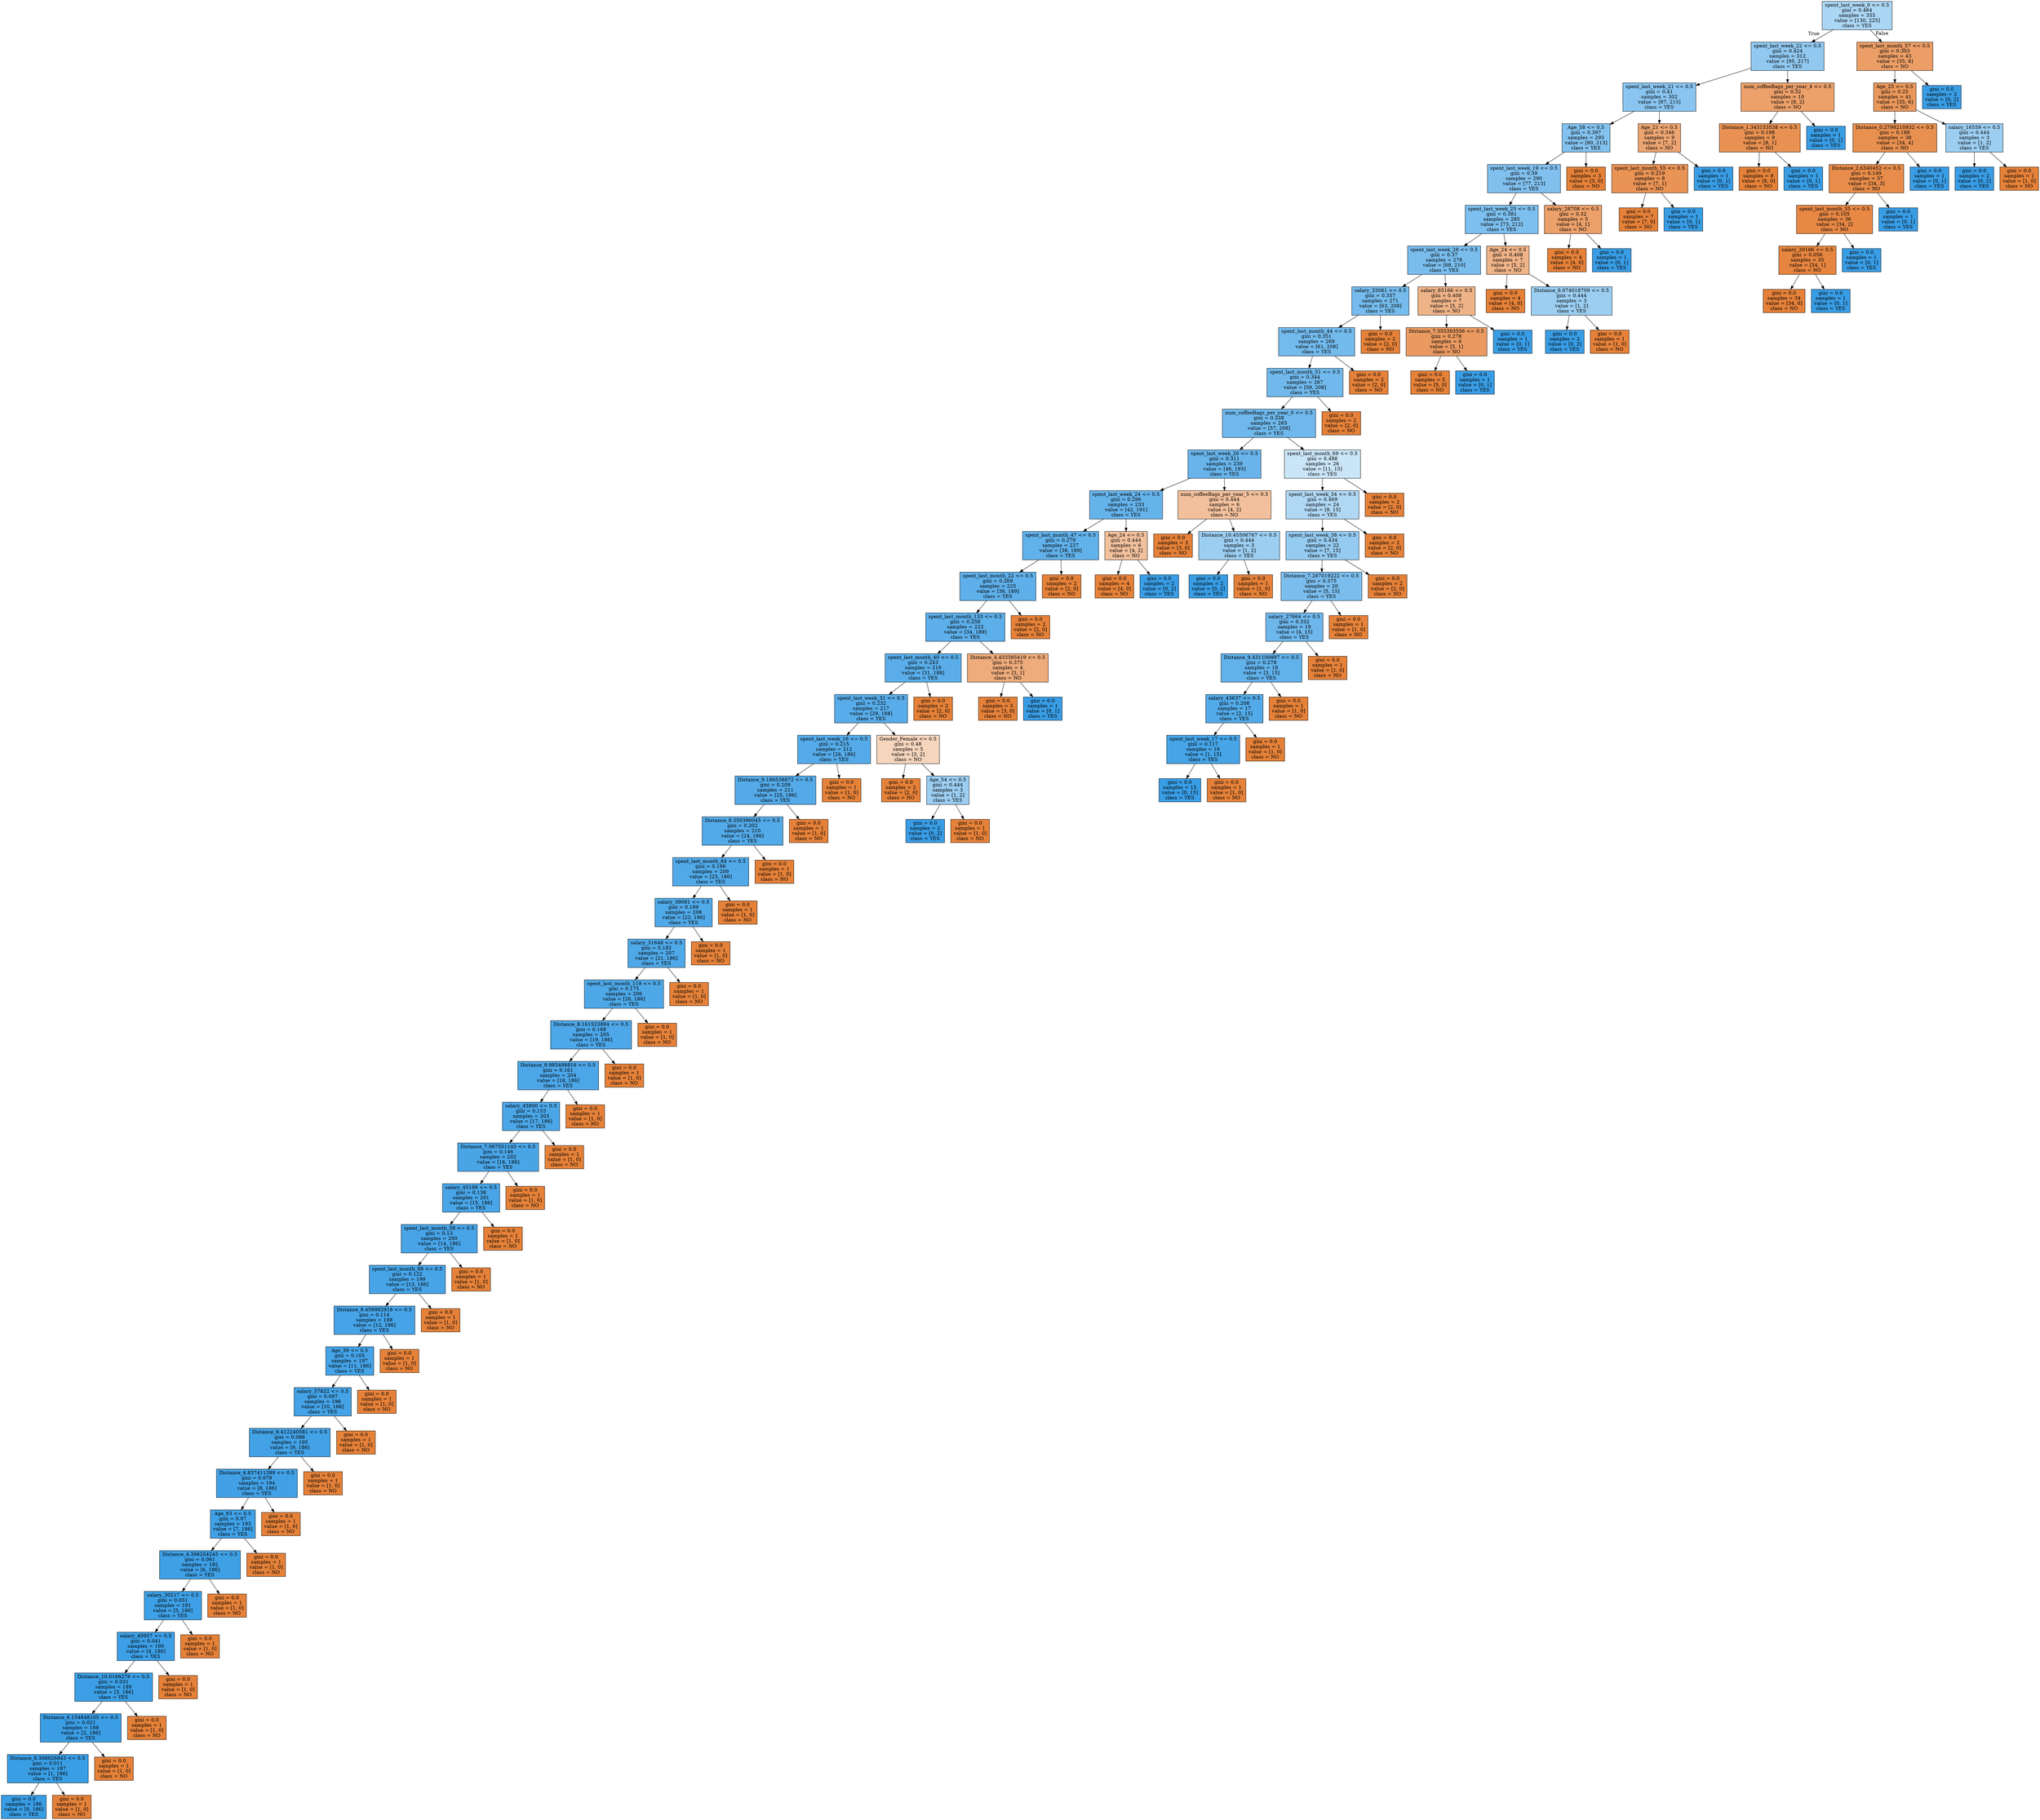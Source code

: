 digraph Tree {
node [shape=box, style="filled", color="black"] ;
0 [label="spent_last_week_0 <= 0.5\ngini = 0.464\nsamples = 355\nvalue = [130, 225]\nclass = YES", fillcolor="#abd6f4"] ;
1 [label="spent_last_week_22 <= 0.5\ngini = 0.424\nsamples = 312\nvalue = [95, 217]\nclass = YES", fillcolor="#90c8f0"] ;
0 -> 1 [labeldistance=2.5, labelangle=45, headlabel="True"] ;
2 [label="spent_last_week_21 <= 0.5\ngini = 0.41\nsamples = 302\nvalue = [87, 215]\nclass = YES", fillcolor="#89c5f0"] ;
1 -> 2 ;
3 [label="Age_58 <= 0.5\ngini = 0.397\nsamples = 293\nvalue = [80, 213]\nclass = YES", fillcolor="#83c2ef"] ;
2 -> 3 ;
4 [label="spent_last_week_19 <= 0.5\ngini = 0.39\nsamples = 290\nvalue = [77, 213]\nclass = YES", fillcolor="#81c0ee"] ;
3 -> 4 ;
5 [label="spent_last_week_25 <= 0.5\ngini = 0.381\nsamples = 285\nvalue = [73, 212]\nclass = YES", fillcolor="#7dbfee"] ;
4 -> 5 ;
6 [label="spent_last_week_28 <= 0.5\ngini = 0.37\nsamples = 278\nvalue = [68, 210]\nclass = YES", fillcolor="#79bded"] ;
5 -> 6 ;
7 [label="salary_33081 <= 0.5\ngini = 0.357\nsamples = 271\nvalue = [63, 208]\nclass = YES", fillcolor="#75bbed"] ;
6 -> 7 ;
8 [label="spent_last_month_44 <= 0.5\ngini = 0.351\nsamples = 269\nvalue = [61, 208]\nclass = YES", fillcolor="#73baed"] ;
7 -> 8 ;
9 [label="spent_last_month_51 <= 0.5\ngini = 0.344\nsamples = 267\nvalue = [59, 208]\nclass = YES", fillcolor="#71b9ec"] ;
8 -> 9 ;
10 [label="num_coffeeBags_per_year_0 <= 0.5\ngini = 0.338\nsamples = 265\nvalue = [57, 208]\nclass = YES", fillcolor="#6fb8ec"] ;
9 -> 10 ;
11 [label="spent_last_week_20 <= 0.5\ngini = 0.311\nsamples = 239\nvalue = [46, 193]\nclass = YES", fillcolor="#68b4eb"] ;
10 -> 11 ;
12 [label="spent_last_week_24 <= 0.5\ngini = 0.296\nsamples = 233\nvalue = [42, 191]\nclass = YES", fillcolor="#65b3eb"] ;
11 -> 12 ;
13 [label="spent_last_month_47 <= 0.5\ngini = 0.279\nsamples = 227\nvalue = [38, 189]\nclass = YES", fillcolor="#61b1ea"] ;
12 -> 13 ;
14 [label="spent_last_month_22 <= 0.5\ngini = 0.269\nsamples = 225\nvalue = [36, 189]\nclass = YES", fillcolor="#5fb0ea"] ;
13 -> 14 ;
15 [label="spent_last_month_133 <= 0.5\ngini = 0.258\nsamples = 223\nvalue = [34, 189]\nclass = YES", fillcolor="#5dafea"] ;
14 -> 15 ;
16 [label="spent_last_month_40 <= 0.5\ngini = 0.243\nsamples = 219\nvalue = [31, 188]\nclass = YES", fillcolor="#5aade9"] ;
15 -> 16 ;
17 [label="spent_last_week_31 <= 0.5\ngini = 0.232\nsamples = 217\nvalue = [29, 188]\nclass = YES", fillcolor="#58ace9"] ;
16 -> 17 ;
18 [label="spent_last_week_16 <= 0.5\ngini = 0.215\nsamples = 212\nvalue = [26, 186]\nclass = YES", fillcolor="#55abe9"] ;
17 -> 18 ;
19 [label="Distance_9.186538872 <= 0.5\ngini = 0.209\nsamples = 211\nvalue = [25, 186]\nclass = YES", fillcolor="#54aae8"] ;
18 -> 19 ;
20 [label="Distance_8.350390045 <= 0.5\ngini = 0.202\nsamples = 210\nvalue = [24, 186]\nclass = YES", fillcolor="#53aae8"] ;
19 -> 20 ;
21 [label="spent_last_month_84 <= 0.5\ngini = 0.196\nsamples = 209\nvalue = [23, 186]\nclass = YES", fillcolor="#51a9e8"] ;
20 -> 21 ;
22 [label="salary_39081 <= 0.5\ngini = 0.189\nsamples = 208\nvalue = [22, 186]\nclass = YES", fillcolor="#50a9e8"] ;
21 -> 22 ;
23 [label="salary_31648 <= 0.5\ngini = 0.182\nsamples = 207\nvalue = [21, 186]\nclass = YES", fillcolor="#4fa8e8"] ;
22 -> 23 ;
24 [label="spent_last_month_119 <= 0.5\ngini = 0.175\nsamples = 206\nvalue = [20, 186]\nclass = YES", fillcolor="#4ea8e8"] ;
23 -> 24 ;
25 [label="Distance_8.161523894 <= 0.5\ngini = 0.168\nsamples = 205\nvalue = [19, 186]\nclass = YES", fillcolor="#4da7e8"] ;
24 -> 25 ;
26 [label="Distance_9.985498816 <= 0.5\ngini = 0.161\nsamples = 204\nvalue = [18, 186]\nclass = YES", fillcolor="#4ca6e8"] ;
25 -> 26 ;
27 [label="salary_45800 <= 0.5\ngini = 0.153\nsamples = 203\nvalue = [17, 186]\nclass = YES", fillcolor="#4ba6e7"] ;
26 -> 27 ;
28 [label="Distance_7.067551145 <= 0.5\ngini = 0.146\nsamples = 202\nvalue = [16, 186]\nclass = YES", fillcolor="#4aa5e7"] ;
27 -> 28 ;
29 [label="salary_45198 <= 0.5\ngini = 0.138\nsamples = 201\nvalue = [15, 186]\nclass = YES", fillcolor="#49a5e7"] ;
28 -> 29 ;
30 [label="spent_last_month_58 <= 0.5\ngini = 0.13\nsamples = 200\nvalue = [14, 186]\nclass = YES", fillcolor="#48a4e7"] ;
29 -> 30 ;
31 [label="spent_last_month_98 <= 0.5\ngini = 0.122\nsamples = 199\nvalue = [13, 186]\nclass = YES", fillcolor="#47a4e7"] ;
30 -> 31 ;
32 [label="Distance_9.459982918 <= 0.5\ngini = 0.114\nsamples = 198\nvalue = [12, 186]\nclass = YES", fillcolor="#46a3e7"] ;
31 -> 32 ;
33 [label="Age_39 <= 0.5\ngini = 0.105\nsamples = 197\nvalue = [11, 186]\nclass = YES", fillcolor="#45a3e7"] ;
32 -> 33 ;
34 [label="salary_57822 <= 0.5\ngini = 0.097\nsamples = 196\nvalue = [10, 186]\nclass = YES", fillcolor="#44a2e6"] ;
33 -> 34 ;
35 [label="Distance_9.412240581 <= 0.5\ngini = 0.088\nsamples = 195\nvalue = [9, 186]\nclass = YES", fillcolor="#43a2e6"] ;
34 -> 35 ;
36 [label="Distance_4.837411399 <= 0.5\ngini = 0.079\nsamples = 194\nvalue = [8, 186]\nclass = YES", fillcolor="#42a1e6"] ;
35 -> 36 ;
37 [label="Age_63 <= 0.5\ngini = 0.07\nsamples = 193\nvalue = [7, 186]\nclass = YES", fillcolor="#40a1e6"] ;
36 -> 37 ;
38 [label="Distance_4.396254245 <= 0.5\ngini = 0.061\nsamples = 192\nvalue = [6, 186]\nclass = YES", fillcolor="#3fa0e6"] ;
37 -> 38 ;
39 [label="salary_30217 <= 0.5\ngini = 0.051\nsamples = 191\nvalue = [5, 186]\nclass = YES", fillcolor="#3ea0e6"] ;
38 -> 39 ;
40 [label="salary_40957 <= 0.5\ngini = 0.041\nsamples = 190\nvalue = [4, 186]\nclass = YES", fillcolor="#3d9fe6"] ;
39 -> 40 ;
41 [label="Distance_10.0166276 <= 0.5\ngini = 0.031\nsamples = 189\nvalue = [3, 186]\nclass = YES", fillcolor="#3c9fe5"] ;
40 -> 41 ;
42 [label="Distance_6.154848105 <= 0.5\ngini = 0.021\nsamples = 188\nvalue = [2, 186]\nclass = YES", fillcolor="#3b9ee5"] ;
41 -> 42 ;
43 [label="Distance_8.308926843 <= 0.5\ngini = 0.011\nsamples = 187\nvalue = [1, 186]\nclass = YES", fillcolor="#3a9ee5"] ;
42 -> 43 ;
44 [label="gini = 0.0\nsamples = 186\nvalue = [0, 186]\nclass = YES", fillcolor="#399de5"] ;
43 -> 44 ;
45 [label="gini = 0.0\nsamples = 1\nvalue = [1, 0]\nclass = NO", fillcolor="#e58139"] ;
43 -> 45 ;
46 [label="gini = 0.0\nsamples = 1\nvalue = [1, 0]\nclass = NO", fillcolor="#e58139"] ;
42 -> 46 ;
47 [label="gini = 0.0\nsamples = 1\nvalue = [1, 0]\nclass = NO", fillcolor="#e58139"] ;
41 -> 47 ;
48 [label="gini = 0.0\nsamples = 1\nvalue = [1, 0]\nclass = NO", fillcolor="#e58139"] ;
40 -> 48 ;
49 [label="gini = 0.0\nsamples = 1\nvalue = [1, 0]\nclass = NO", fillcolor="#e58139"] ;
39 -> 49 ;
50 [label="gini = 0.0\nsamples = 1\nvalue = [1, 0]\nclass = NO", fillcolor="#e58139"] ;
38 -> 50 ;
51 [label="gini = 0.0\nsamples = 1\nvalue = [1, 0]\nclass = NO", fillcolor="#e58139"] ;
37 -> 51 ;
52 [label="gini = 0.0\nsamples = 1\nvalue = [1, 0]\nclass = NO", fillcolor="#e58139"] ;
36 -> 52 ;
53 [label="gini = 0.0\nsamples = 1\nvalue = [1, 0]\nclass = NO", fillcolor="#e58139"] ;
35 -> 53 ;
54 [label="gini = 0.0\nsamples = 1\nvalue = [1, 0]\nclass = NO", fillcolor="#e58139"] ;
34 -> 54 ;
55 [label="gini = 0.0\nsamples = 1\nvalue = [1, 0]\nclass = NO", fillcolor="#e58139"] ;
33 -> 55 ;
56 [label="gini = 0.0\nsamples = 1\nvalue = [1, 0]\nclass = NO", fillcolor="#e58139"] ;
32 -> 56 ;
57 [label="gini = 0.0\nsamples = 1\nvalue = [1, 0]\nclass = NO", fillcolor="#e58139"] ;
31 -> 57 ;
58 [label="gini = 0.0\nsamples = 1\nvalue = [1, 0]\nclass = NO", fillcolor="#e58139"] ;
30 -> 58 ;
59 [label="gini = 0.0\nsamples = 1\nvalue = [1, 0]\nclass = NO", fillcolor="#e58139"] ;
29 -> 59 ;
60 [label="gini = 0.0\nsamples = 1\nvalue = [1, 0]\nclass = NO", fillcolor="#e58139"] ;
28 -> 60 ;
61 [label="gini = 0.0\nsamples = 1\nvalue = [1, 0]\nclass = NO", fillcolor="#e58139"] ;
27 -> 61 ;
62 [label="gini = 0.0\nsamples = 1\nvalue = [1, 0]\nclass = NO", fillcolor="#e58139"] ;
26 -> 62 ;
63 [label="gini = 0.0\nsamples = 1\nvalue = [1, 0]\nclass = NO", fillcolor="#e58139"] ;
25 -> 63 ;
64 [label="gini = 0.0\nsamples = 1\nvalue = [1, 0]\nclass = NO", fillcolor="#e58139"] ;
24 -> 64 ;
65 [label="gini = 0.0\nsamples = 1\nvalue = [1, 0]\nclass = NO", fillcolor="#e58139"] ;
23 -> 65 ;
66 [label="gini = 0.0\nsamples = 1\nvalue = [1, 0]\nclass = NO", fillcolor="#e58139"] ;
22 -> 66 ;
67 [label="gini = 0.0\nsamples = 1\nvalue = [1, 0]\nclass = NO", fillcolor="#e58139"] ;
21 -> 67 ;
68 [label="gini = 0.0\nsamples = 1\nvalue = [1, 0]\nclass = NO", fillcolor="#e58139"] ;
20 -> 68 ;
69 [label="gini = 0.0\nsamples = 1\nvalue = [1, 0]\nclass = NO", fillcolor="#e58139"] ;
19 -> 69 ;
70 [label="gini = 0.0\nsamples = 1\nvalue = [1, 0]\nclass = NO", fillcolor="#e58139"] ;
18 -> 70 ;
71 [label="Gender_Female <= 0.5\ngini = 0.48\nsamples = 5\nvalue = [3, 2]\nclass = NO", fillcolor="#f6d5bd"] ;
17 -> 71 ;
72 [label="gini = 0.0\nsamples = 2\nvalue = [2, 0]\nclass = NO", fillcolor="#e58139"] ;
71 -> 72 ;
73 [label="Age_54 <= 0.5\ngini = 0.444\nsamples = 3\nvalue = [1, 2]\nclass = YES", fillcolor="#9ccef2"] ;
71 -> 73 ;
74 [label="gini = 0.0\nsamples = 2\nvalue = [0, 2]\nclass = YES", fillcolor="#399de5"] ;
73 -> 74 ;
75 [label="gini = 0.0\nsamples = 1\nvalue = [1, 0]\nclass = NO", fillcolor="#e58139"] ;
73 -> 75 ;
76 [label="gini = 0.0\nsamples = 2\nvalue = [2, 0]\nclass = NO", fillcolor="#e58139"] ;
16 -> 76 ;
77 [label="Distance_4.433385419 <= 0.5\ngini = 0.375\nsamples = 4\nvalue = [3, 1]\nclass = NO", fillcolor="#eeab7b"] ;
15 -> 77 ;
78 [label="gini = 0.0\nsamples = 3\nvalue = [3, 0]\nclass = NO", fillcolor="#e58139"] ;
77 -> 78 ;
79 [label="gini = 0.0\nsamples = 1\nvalue = [0, 1]\nclass = YES", fillcolor="#399de5"] ;
77 -> 79 ;
80 [label="gini = 0.0\nsamples = 2\nvalue = [2, 0]\nclass = NO", fillcolor="#e58139"] ;
14 -> 80 ;
81 [label="gini = 0.0\nsamples = 2\nvalue = [2, 0]\nclass = NO", fillcolor="#e58139"] ;
13 -> 81 ;
82 [label="Age_24 <= 0.5\ngini = 0.444\nsamples = 6\nvalue = [4, 2]\nclass = NO", fillcolor="#f2c09c"] ;
12 -> 82 ;
83 [label="gini = 0.0\nsamples = 4\nvalue = [4, 0]\nclass = NO", fillcolor="#e58139"] ;
82 -> 83 ;
84 [label="gini = 0.0\nsamples = 2\nvalue = [0, 2]\nclass = YES", fillcolor="#399de5"] ;
82 -> 84 ;
85 [label="num_coffeeBags_per_year_5 <= 0.5\ngini = 0.444\nsamples = 6\nvalue = [4, 2]\nclass = NO", fillcolor="#f2c09c"] ;
11 -> 85 ;
86 [label="gini = 0.0\nsamples = 3\nvalue = [3, 0]\nclass = NO", fillcolor="#e58139"] ;
85 -> 86 ;
87 [label="Distance_10.45506767 <= 0.5\ngini = 0.444\nsamples = 3\nvalue = [1, 2]\nclass = YES", fillcolor="#9ccef2"] ;
85 -> 87 ;
88 [label="gini = 0.0\nsamples = 2\nvalue = [0, 2]\nclass = YES", fillcolor="#399de5"] ;
87 -> 88 ;
89 [label="gini = 0.0\nsamples = 1\nvalue = [1, 0]\nclass = NO", fillcolor="#e58139"] ;
87 -> 89 ;
90 [label="spent_last_month_69 <= 0.5\ngini = 0.488\nsamples = 26\nvalue = [11, 15]\nclass = YES", fillcolor="#cae5f8"] ;
10 -> 90 ;
91 [label="spent_last_week_34 <= 0.5\ngini = 0.469\nsamples = 24\nvalue = [9, 15]\nclass = YES", fillcolor="#b0d8f5"] ;
90 -> 91 ;
92 [label="spent_last_week_38 <= 0.5\ngini = 0.434\nsamples = 22\nvalue = [7, 15]\nclass = YES", fillcolor="#95cbf1"] ;
91 -> 92 ;
93 [label="Distance_7.287019222 <= 0.5\ngini = 0.375\nsamples = 20\nvalue = [5, 15]\nclass = YES", fillcolor="#7bbeee"] ;
92 -> 93 ;
94 [label="salary_27664 <= 0.5\ngini = 0.332\nsamples = 19\nvalue = [4, 15]\nclass = YES", fillcolor="#6eb7ec"] ;
93 -> 94 ;
95 [label="Distance_9.431100897 <= 0.5\ngini = 0.278\nsamples = 18\nvalue = [3, 15]\nclass = YES", fillcolor="#61b1ea"] ;
94 -> 95 ;
96 [label="salary_43637 <= 0.5\ngini = 0.208\nsamples = 17\nvalue = [2, 15]\nclass = YES", fillcolor="#53aae8"] ;
95 -> 96 ;
97 [label="spent_last_week_17 <= 0.5\ngini = 0.117\nsamples = 16\nvalue = [1, 15]\nclass = YES", fillcolor="#46a4e7"] ;
96 -> 97 ;
98 [label="gini = 0.0\nsamples = 15\nvalue = [0, 15]\nclass = YES", fillcolor="#399de5"] ;
97 -> 98 ;
99 [label="gini = 0.0\nsamples = 1\nvalue = [1, 0]\nclass = NO", fillcolor="#e58139"] ;
97 -> 99 ;
100 [label="gini = 0.0\nsamples = 1\nvalue = [1, 0]\nclass = NO", fillcolor="#e58139"] ;
96 -> 100 ;
101 [label="gini = 0.0\nsamples = 1\nvalue = [1, 0]\nclass = NO", fillcolor="#e58139"] ;
95 -> 101 ;
102 [label="gini = 0.0\nsamples = 1\nvalue = [1, 0]\nclass = NO", fillcolor="#e58139"] ;
94 -> 102 ;
103 [label="gini = 0.0\nsamples = 1\nvalue = [1, 0]\nclass = NO", fillcolor="#e58139"] ;
93 -> 103 ;
104 [label="gini = 0.0\nsamples = 2\nvalue = [2, 0]\nclass = NO", fillcolor="#e58139"] ;
92 -> 104 ;
105 [label="gini = 0.0\nsamples = 2\nvalue = [2, 0]\nclass = NO", fillcolor="#e58139"] ;
91 -> 105 ;
106 [label="gini = 0.0\nsamples = 2\nvalue = [2, 0]\nclass = NO", fillcolor="#e58139"] ;
90 -> 106 ;
107 [label="gini = 0.0\nsamples = 2\nvalue = [2, 0]\nclass = NO", fillcolor="#e58139"] ;
9 -> 107 ;
108 [label="gini = 0.0\nsamples = 2\nvalue = [2, 0]\nclass = NO", fillcolor="#e58139"] ;
8 -> 108 ;
109 [label="gini = 0.0\nsamples = 2\nvalue = [2, 0]\nclass = NO", fillcolor="#e58139"] ;
7 -> 109 ;
110 [label="salary_65166 <= 0.5\ngini = 0.408\nsamples = 7\nvalue = [5, 2]\nclass = NO", fillcolor="#efb388"] ;
6 -> 110 ;
111 [label="Distance_7.355393556 <= 0.5\ngini = 0.278\nsamples = 6\nvalue = [5, 1]\nclass = NO", fillcolor="#ea9a61"] ;
110 -> 111 ;
112 [label="gini = 0.0\nsamples = 5\nvalue = [5, 0]\nclass = NO", fillcolor="#e58139"] ;
111 -> 112 ;
113 [label="gini = 0.0\nsamples = 1\nvalue = [0, 1]\nclass = YES", fillcolor="#399de5"] ;
111 -> 113 ;
114 [label="gini = 0.0\nsamples = 1\nvalue = [0, 1]\nclass = YES", fillcolor="#399de5"] ;
110 -> 114 ;
115 [label="Age_24 <= 0.5\ngini = 0.408\nsamples = 7\nvalue = [5, 2]\nclass = NO", fillcolor="#efb388"] ;
5 -> 115 ;
116 [label="gini = 0.0\nsamples = 4\nvalue = [4, 0]\nclass = NO", fillcolor="#e58139"] ;
115 -> 116 ;
117 [label="Distance_9.074018709 <= 0.5\ngini = 0.444\nsamples = 3\nvalue = [1, 2]\nclass = YES", fillcolor="#9ccef2"] ;
115 -> 117 ;
118 [label="gini = 0.0\nsamples = 2\nvalue = [0, 2]\nclass = YES", fillcolor="#399de5"] ;
117 -> 118 ;
119 [label="gini = 0.0\nsamples = 1\nvalue = [1, 0]\nclass = NO", fillcolor="#e58139"] ;
117 -> 119 ;
120 [label="salary_28708 <= 0.5\ngini = 0.32\nsamples = 5\nvalue = [4, 1]\nclass = NO", fillcolor="#eca06a"] ;
4 -> 120 ;
121 [label="gini = 0.0\nsamples = 4\nvalue = [4, 0]\nclass = NO", fillcolor="#e58139"] ;
120 -> 121 ;
122 [label="gini = 0.0\nsamples = 1\nvalue = [0, 1]\nclass = YES", fillcolor="#399de5"] ;
120 -> 122 ;
123 [label="gini = 0.0\nsamples = 3\nvalue = [3, 0]\nclass = NO", fillcolor="#e58139"] ;
3 -> 123 ;
124 [label="Age_21 <= 0.5\ngini = 0.346\nsamples = 9\nvalue = [7, 2]\nclass = NO", fillcolor="#eca572"] ;
2 -> 124 ;
125 [label="spent_last_month_55 <= 0.5\ngini = 0.219\nsamples = 8\nvalue = [7, 1]\nclass = NO", fillcolor="#e99355"] ;
124 -> 125 ;
126 [label="gini = 0.0\nsamples = 7\nvalue = [7, 0]\nclass = NO", fillcolor="#e58139"] ;
125 -> 126 ;
127 [label="gini = 0.0\nsamples = 1\nvalue = [0, 1]\nclass = YES", fillcolor="#399de5"] ;
125 -> 127 ;
128 [label="gini = 0.0\nsamples = 1\nvalue = [0, 1]\nclass = YES", fillcolor="#399de5"] ;
124 -> 128 ;
129 [label="num_coffeeBags_per_year_4 <= 0.5\ngini = 0.32\nsamples = 10\nvalue = [8, 2]\nclass = NO", fillcolor="#eca06a"] ;
1 -> 129 ;
130 [label="Distance_1.343153538 <= 0.5\ngini = 0.198\nsamples = 9\nvalue = [8, 1]\nclass = NO", fillcolor="#e89152"] ;
129 -> 130 ;
131 [label="gini = 0.0\nsamples = 8\nvalue = [8, 0]\nclass = NO", fillcolor="#e58139"] ;
130 -> 131 ;
132 [label="gini = 0.0\nsamples = 1\nvalue = [0, 1]\nclass = YES", fillcolor="#399de5"] ;
130 -> 132 ;
133 [label="gini = 0.0\nsamples = 1\nvalue = [0, 1]\nclass = YES", fillcolor="#399de5"] ;
129 -> 133 ;
134 [label="spent_last_month_57 <= 0.5\ngini = 0.303\nsamples = 43\nvalue = [35, 8]\nclass = NO", fillcolor="#eb9e66"] ;
0 -> 134 [labeldistance=2.5, labelangle=-45, headlabel="False"] ;
135 [label="Age_25 <= 0.5\ngini = 0.25\nsamples = 41\nvalue = [35, 6]\nclass = NO", fillcolor="#e9975b"] ;
134 -> 135 ;
136 [label="Distance_0.2798210932 <= 0.5\ngini = 0.188\nsamples = 38\nvalue = [34, 4]\nclass = NO", fillcolor="#e89050"] ;
135 -> 136 ;
137 [label="Distance_2.6340452 <= 0.5\ngini = 0.149\nsamples = 37\nvalue = [34, 3]\nclass = NO", fillcolor="#e78c4a"] ;
136 -> 137 ;
138 [label="spent_last_month_35 <= 0.5\ngini = 0.105\nsamples = 36\nvalue = [34, 2]\nclass = NO", fillcolor="#e78845"] ;
137 -> 138 ;
139 [label="salary_20166 <= 0.5\ngini = 0.056\nsamples = 35\nvalue = [34, 1]\nclass = NO", fillcolor="#e6853f"] ;
138 -> 139 ;
140 [label="gini = 0.0\nsamples = 34\nvalue = [34, 0]\nclass = NO", fillcolor="#e58139"] ;
139 -> 140 ;
141 [label="gini = 0.0\nsamples = 1\nvalue = [0, 1]\nclass = YES", fillcolor="#399de5"] ;
139 -> 141 ;
142 [label="gini = 0.0\nsamples = 1\nvalue = [0, 1]\nclass = YES", fillcolor="#399de5"] ;
138 -> 142 ;
143 [label="gini = 0.0\nsamples = 1\nvalue = [0, 1]\nclass = YES", fillcolor="#399de5"] ;
137 -> 143 ;
144 [label="gini = 0.0\nsamples = 1\nvalue = [0, 1]\nclass = YES", fillcolor="#399de5"] ;
136 -> 144 ;
145 [label="salary_16559 <= 0.5\ngini = 0.444\nsamples = 3\nvalue = [1, 2]\nclass = YES", fillcolor="#9ccef2"] ;
135 -> 145 ;
146 [label="gini = 0.0\nsamples = 2\nvalue = [0, 2]\nclass = YES", fillcolor="#399de5"] ;
145 -> 146 ;
147 [label="gini = 0.0\nsamples = 1\nvalue = [1, 0]\nclass = NO", fillcolor="#e58139"] ;
145 -> 147 ;
148 [label="gini = 0.0\nsamples = 2\nvalue = [0, 2]\nclass = YES", fillcolor="#399de5"] ;
134 -> 148 ;
}